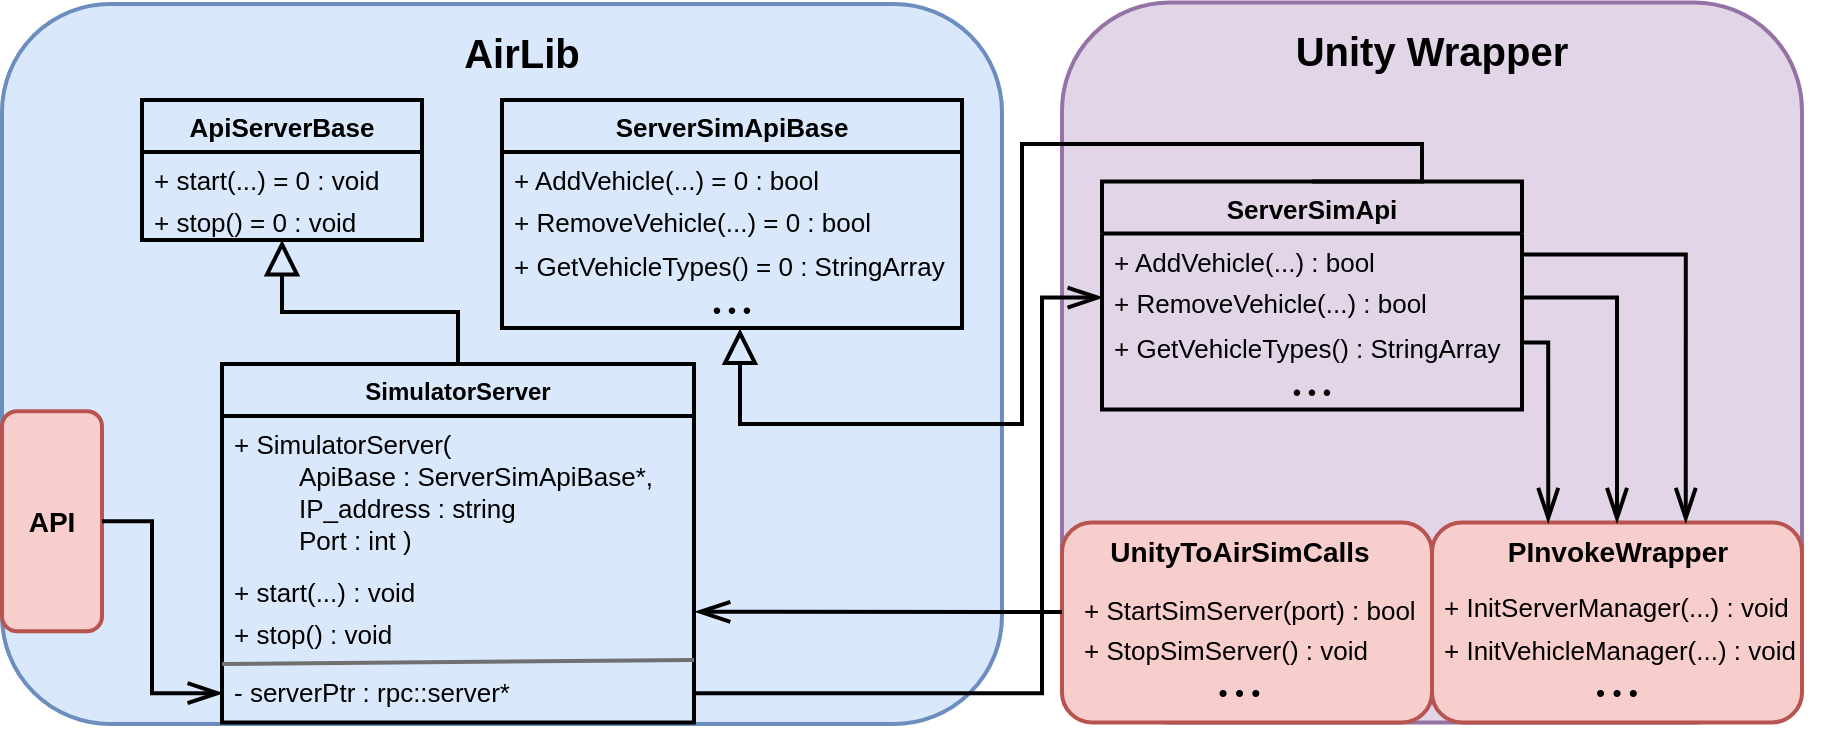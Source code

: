 <mxfile version="14.7.3" type="device"><diagram id="C5RBs43oDa-KdzZeNtuy" name="Page-1"><mxGraphModel dx="1185" dy="588" grid="1" gridSize="10" guides="1" tooltips="1" connect="1" arrows="1" fold="1" page="1" pageScale="1" pageWidth="827" pageHeight="1169" math="0" shadow="0"><root><mxCell id="WIyWlLk6GJQsqaUBKTNV-0"/><mxCell id="WIyWlLk6GJQsqaUBKTNV-1" parent="WIyWlLk6GJQsqaUBKTNV-0"/><mxCell id="LzdBWtfc6qWy3R7-sR77-2" value="" style="rounded=1;whiteSpace=wrap;html=1;fillColor=#e1d5e7;strokeColor=#9673a6;strokeWidth=2;" parent="WIyWlLk6GJQsqaUBKTNV-1" vertex="1"><mxGeometry x="570" y="39.2" width="370" height="360" as="geometry"/></mxCell><mxCell id="LzdBWtfc6qWy3R7-sR77-3" value="&lt;font style=&quot;font-size: 20px&quot;&gt;&lt;b&gt;Unity Wrapper&lt;/b&gt;&lt;/font&gt;" style="text;html=1;strokeColor=none;fillColor=none;align=center;verticalAlign=middle;whiteSpace=wrap;rounded=0;strokeWidth=2;" parent="WIyWlLk6GJQsqaUBKTNV-1" vertex="1"><mxGeometry x="660" y="55.2" width="190" height="16" as="geometry"/></mxCell><mxCell id="LzdBWtfc6qWy3R7-sR77-30" value="ServerSimApi" style="swimlane;fontStyle=1;childLayout=stackLayout;horizontal=1;startSize=26;fillColor=none;horizontalStack=0;resizeParent=1;resizeParentMax=0;resizeLast=0;collapsible=1;marginBottom=0;fontSize=13;strokeWidth=2;" parent="WIyWlLk6GJQsqaUBKTNV-1" vertex="1"><mxGeometry x="590" y="128.8" width="210" height="114.0" as="geometry"><mxRectangle x="220" y="60" width="130" height="26" as="alternateBounds"/></mxGeometry></mxCell><mxCell id="LzdBWtfc6qWy3R7-sR77-31" value="+ AddVehicle(...) : bool" style="text;strokeColor=none;fillColor=none;align=left;verticalAlign=top;spacingLeft=4;spacingRight=4;overflow=hidden;rotatable=0;points=[[0,0.5],[1,0.5]];portConstraint=eastwest;fontSize=13;strokeWidth=2;" parent="LzdBWtfc6qWy3R7-sR77-30" vertex="1"><mxGeometry y="26" width="210" height="20.8" as="geometry"/></mxCell><mxCell id="LzdBWtfc6qWy3R7-sR77-32" value="+ RemoveVehicle(...) : bool" style="text;strokeColor=none;fillColor=none;align=left;verticalAlign=top;spacingLeft=4;spacingRight=4;overflow=hidden;rotatable=0;points=[[0,0.5],[1,0.5]];portConstraint=eastwest;fontSize=13;strokeWidth=2;" parent="LzdBWtfc6qWy3R7-sR77-30" vertex="1"><mxGeometry y="46.8" width="210" height="22.4" as="geometry"/></mxCell><mxCell id="LzdBWtfc6qWy3R7-sR77-33" value="+ GetVehicleTypes() : StringArray" style="text;strokeColor=none;fillColor=none;align=left;verticalAlign=top;spacingLeft=4;spacingRight=4;overflow=hidden;rotatable=0;points=[[0,0.5],[1,0.5]];portConstraint=eastwest;fontSize=13;strokeWidth=2;" parent="LzdBWtfc6qWy3R7-sR77-30" vertex="1"><mxGeometry y="69.2" width="210" height="22.4" as="geometry"/></mxCell><mxCell id="LzdBWtfc6qWy3R7-sR77-34" value="• • •" style="text;strokeColor=none;fillColor=none;align=center;verticalAlign=top;spacingLeft=4;spacingRight=4;overflow=hidden;rotatable=0;points=[[0,0.5],[1,0.5]];portConstraint=eastwest;fontSize=12;strokeWidth=2;" parent="LzdBWtfc6qWy3R7-sR77-30" vertex="1"><mxGeometry y="91.6" width="210" height="22.4" as="geometry"/></mxCell><mxCell id="LzdBWtfc6qWy3R7-sR77-36" value="" style="rounded=1;whiteSpace=wrap;html=1;align=left;fillColor=#f8cecc;strokeColor=#b85450;strokeWidth=2;" parent="WIyWlLk6GJQsqaUBKTNV-1" vertex="1"><mxGeometry x="570" y="299.2" width="185" height="100" as="geometry"/></mxCell><mxCell id="LzdBWtfc6qWy3R7-sR77-37" value="&lt;b&gt;UnityToAirSimCalls&lt;/b&gt;" style="text;html=1;strokeColor=none;fillColor=none;align=center;verticalAlign=middle;whiteSpace=wrap;rounded=0;fontSize=14;strokeWidth=2;" parent="WIyWlLk6GJQsqaUBKTNV-1" vertex="1"><mxGeometry x="590" y="299.2" width="137.5" height="30" as="geometry"/></mxCell><mxCell id="LzdBWtfc6qWy3R7-sR77-64" value="" style="rounded=1;whiteSpace=wrap;html=1;align=left;fillColor=#f8cecc;strokeColor=#b85450;strokeWidth=2;" parent="WIyWlLk6GJQsqaUBKTNV-1" vertex="1"><mxGeometry x="755" y="299.2" width="185" height="100" as="geometry"/></mxCell><mxCell id="LzdBWtfc6qWy3R7-sR77-65" value="&lt;b&gt;PInvokeWrapper&lt;/b&gt;" style="text;html=1;strokeColor=none;fillColor=none;align=center;verticalAlign=middle;whiteSpace=wrap;rounded=0;fontSize=14;strokeWidth=2;" parent="WIyWlLk6GJQsqaUBKTNV-1" vertex="1"><mxGeometry x="778.75" y="299.2" width="137.5" height="30" as="geometry"/></mxCell><mxCell id="LzdBWtfc6qWy3R7-sR77-0" value="" style="rounded=1;whiteSpace=wrap;html=1;fillColor=#dae8fc;strokeColor=#6c8ebf;strokeWidth=2;" parent="WIyWlLk6GJQsqaUBKTNV-1" vertex="1"><mxGeometry x="40" y="40" width="500" height="360" as="geometry"/></mxCell><mxCell id="LzdBWtfc6qWy3R7-sR77-4" value="&lt;font style=&quot;font-size: 20px&quot;&gt;&lt;b&gt;AirLib&lt;/b&gt;&lt;/font&gt;" style="text;html=1;strokeColor=none;fillColor=none;align=center;verticalAlign=middle;whiteSpace=wrap;rounded=0;strokeWidth=2;" parent="WIyWlLk6GJQsqaUBKTNV-1" vertex="1"><mxGeometry x="205" y="56" width="190" height="16" as="geometry"/></mxCell><mxCell id="LzdBWtfc6qWy3R7-sR77-5" value="ApiServerBase" style="swimlane;fontStyle=1;childLayout=stackLayout;horizontal=1;startSize=26;fillColor=none;horizontalStack=0;resizeParent=1;resizeParentMax=0;resizeLast=0;collapsible=1;marginBottom=0;fontSize=13;strokeWidth=2;" parent="WIyWlLk6GJQsqaUBKTNV-1" vertex="1"><mxGeometry x="110" y="88" width="140" height="70" as="geometry"/></mxCell><mxCell id="LzdBWtfc6qWy3R7-sR77-6" value="+ start(...) = 0 : void " style="text;strokeColor=none;fillColor=none;align=left;verticalAlign=top;spacingLeft=4;spacingRight=4;overflow=hidden;rotatable=0;points=[[0,0.5],[1,0.5]];portConstraint=eastwest;fontSize=13;strokeWidth=2;" parent="LzdBWtfc6qWy3R7-sR77-5" vertex="1"><mxGeometry y="26" width="140" height="20.8" as="geometry"/></mxCell><mxCell id="LzdBWtfc6qWy3R7-sR77-7" value="+ stop() = 0 : void" style="text;strokeColor=none;fillColor=none;align=left;verticalAlign=top;spacingLeft=4;spacingRight=4;overflow=hidden;rotatable=0;points=[[0,0.5],[1,0.5]];portConstraint=eastwest;fontSize=13;strokeWidth=2;" parent="LzdBWtfc6qWy3R7-sR77-5" vertex="1"><mxGeometry y="46.8" width="140" height="23.2" as="geometry"/></mxCell><mxCell id="LzdBWtfc6qWy3R7-sR77-21" style="edgeStyle=orthogonalEdgeStyle;rounded=0;orthogonalLoop=1;jettySize=auto;html=1;exitX=0.5;exitY=0;exitDx=0;exitDy=0;entryX=0.5;entryY=1;entryDx=0;entryDy=0;endArrow=block;endFill=0;strokeWidth=2;endSize=13;" parent="WIyWlLk6GJQsqaUBKTNV-1" source="LzdBWtfc6qWy3R7-sR77-9" target="LzdBWtfc6qWy3R7-sR77-5" edge="1"><mxGeometry x="40" y="40" as="geometry"/></mxCell><mxCell id="LzdBWtfc6qWy3R7-sR77-23" value="ServerSimApiBase" style="swimlane;fontStyle=1;childLayout=stackLayout;horizontal=1;startSize=26;fillColor=none;horizontalStack=0;resizeParent=1;resizeParentMax=0;resizeLast=0;collapsible=1;marginBottom=0;fontSize=13;strokeWidth=2;" parent="WIyWlLk6GJQsqaUBKTNV-1" vertex="1"><mxGeometry x="290" y="88" width="230" height="114.0" as="geometry"><mxRectangle x="220" y="60" width="130" height="26" as="alternateBounds"/></mxGeometry></mxCell><mxCell id="LzdBWtfc6qWy3R7-sR77-24" value="+ AddVehicle(...) = 0 : bool" style="text;strokeColor=none;fillColor=none;align=left;verticalAlign=top;spacingLeft=4;spacingRight=4;overflow=hidden;rotatable=0;points=[[0,0.5],[1,0.5]];portConstraint=eastwest;fontSize=13;strokeWidth=2;" parent="LzdBWtfc6qWy3R7-sR77-23" vertex="1"><mxGeometry y="26" width="230" height="20.8" as="geometry"/></mxCell><mxCell id="LzdBWtfc6qWy3R7-sR77-25" value="+ RemoveVehicle(...) = 0 : bool" style="text;strokeColor=none;fillColor=none;align=left;verticalAlign=top;spacingLeft=4;spacingRight=4;overflow=hidden;rotatable=0;points=[[0,0.5],[1,0.5]];portConstraint=eastwest;fontSize=13;strokeWidth=2;" parent="LzdBWtfc6qWy3R7-sR77-23" vertex="1"><mxGeometry y="46.8" width="230" height="22.4" as="geometry"/></mxCell><mxCell id="LzdBWtfc6qWy3R7-sR77-27" value="+ GetVehicleTypes() = 0 : StringArray" style="text;strokeColor=none;fillColor=none;align=left;verticalAlign=top;spacingLeft=4;spacingRight=4;overflow=hidden;rotatable=0;points=[[0,0.5],[1,0.5]];portConstraint=eastwest;fontSize=13;strokeWidth=2;" parent="LzdBWtfc6qWy3R7-sR77-23" vertex="1"><mxGeometry y="69.2" width="230" height="22.4" as="geometry"/></mxCell><mxCell id="LzdBWtfc6qWy3R7-sR77-28" value="• • •" style="text;strokeColor=none;fillColor=none;align=center;verticalAlign=top;spacingLeft=4;spacingRight=4;overflow=hidden;rotatable=0;points=[[0,0.5],[1,0.5]];portConstraint=eastwest;fontSize=12;fontStyle=0;strokeWidth=2;" parent="LzdBWtfc6qWy3R7-sR77-23" vertex="1"><mxGeometry y="91.6" width="230" height="22.4" as="geometry"/></mxCell><mxCell id="LzdBWtfc6qWy3R7-sR77-67" style="edgeStyle=orthogonalEdgeStyle;rounded=0;orthogonalLoop=1;jettySize=auto;html=1;exitX=1;exitY=0.5;exitDx=0;exitDy=0;entryX=0.75;entryY=0;entryDx=0;entryDy=0;fontSize=14;endArrow=openThin;endFill=0;endSize=13;strokeWidth=2;" parent="WIyWlLk6GJQsqaUBKTNV-1" source="LzdBWtfc6qWy3R7-sR77-31" target="LzdBWtfc6qWy3R7-sR77-65" edge="1"><mxGeometry relative="1" as="geometry"/></mxCell><mxCell id="LzdBWtfc6qWy3R7-sR77-68" style="edgeStyle=orthogonalEdgeStyle;rounded=0;orthogonalLoop=1;jettySize=auto;html=1;exitX=1;exitY=0.5;exitDx=0;exitDy=0;entryX=0.5;entryY=0;entryDx=0;entryDy=0;fontSize=14;endArrow=openThin;endFill=0;endSize=13;strokeWidth=2;" parent="WIyWlLk6GJQsqaUBKTNV-1" source="LzdBWtfc6qWy3R7-sR77-32" target="LzdBWtfc6qWy3R7-sR77-65" edge="1"><mxGeometry relative="1" as="geometry"/></mxCell><mxCell id="LzdBWtfc6qWy3R7-sR77-69" style="edgeStyle=orthogonalEdgeStyle;rounded=0;orthogonalLoop=1;jettySize=auto;html=1;exitX=1;exitY=0.5;exitDx=0;exitDy=0;entryX=0.25;entryY=0;entryDx=0;entryDy=0;fontSize=14;endArrow=openThin;endFill=0;endSize=13;strokeWidth=2;" parent="WIyWlLk6GJQsqaUBKTNV-1" source="LzdBWtfc6qWy3R7-sR77-33" target="LzdBWtfc6qWy3R7-sR77-65" edge="1"><mxGeometry relative="1" as="geometry"><Array as="points"><mxPoint x="813" y="209"/></Array></mxGeometry></mxCell><mxCell id="LzdBWtfc6qWy3R7-sR77-35" style="edgeStyle=orthogonalEdgeStyle;rounded=0;orthogonalLoop=1;jettySize=auto;html=1;entryX=0.516;entryY=1.012;entryDx=0;entryDy=0;endArrow=block;endFill=0;strokeWidth=2;endSize=13;entryPerimeter=0;exitX=0.5;exitY=0;exitDx=0;exitDy=0;" parent="WIyWlLk6GJQsqaUBKTNV-1" source="LzdBWtfc6qWy3R7-sR77-30" target="LzdBWtfc6qWy3R7-sR77-28" edge="1"><mxGeometry relative="1" as="geometry"><mxPoint x="710" y="130" as="sourcePoint"/><mxPoint x="174" y="228" as="targetPoint"/><Array as="points"><mxPoint x="750" y="129"/><mxPoint x="750" y="110"/><mxPoint x="550" y="110"/><mxPoint x="550" y="250"/><mxPoint x="409" y="250"/><mxPoint x="409" y="202"/></Array></mxGeometry></mxCell><mxCell id="LzdBWtfc6qWy3R7-sR77-29" style="edgeStyle=orthogonalEdgeStyle;rounded=0;orthogonalLoop=1;jettySize=auto;html=1;endArrow=openThin;endFill=0;endSize=13;strokeWidth=2;exitX=1;exitY=0.5;exitDx=0;exitDy=0;entryX=0;entryY=0.5;entryDx=0;entryDy=0;" parent="WIyWlLk6GJQsqaUBKTNV-1" source="x3IUgrSvXwjD8prTIvm9-9" target="LzdBWtfc6qWy3R7-sR77-32" edge="1"><mxGeometry relative="1" as="geometry"><mxPoint x="650" y="180" as="targetPoint"/><Array as="points"><mxPoint x="560" y="385"/><mxPoint x="560" y="187"/></Array><mxPoint x="322" y="275" as="sourcePoint"/></mxGeometry></mxCell><mxCell id="LzdBWtfc6qWy3R7-sR77-71" style="edgeStyle=orthogonalEdgeStyle;rounded=0;orthogonalLoop=1;jettySize=auto;html=1;fontSize=14;endArrow=openThin;endFill=0;endSize=13;strokeWidth=2;entryX=1.004;entryY=0.106;entryDx=0;entryDy=0;entryPerimeter=0;" parent="WIyWlLk6GJQsqaUBKTNV-1" target="LzdBWtfc6qWy3R7-sR77-12" edge="1"><mxGeometry relative="1" as="geometry"><mxPoint x="330" y="324" as="targetPoint"/><Array as="points"><mxPoint x="570" y="344"/></Array><mxPoint x="570" y="344" as="sourcePoint"/></mxGeometry></mxCell><mxCell id="LzdBWtfc6qWy3R7-sR77-79" value="+ StartSimServer(port) : bool" style="text;strokeColor=none;fillColor=none;align=left;verticalAlign=top;spacingLeft=4;spacingRight=4;overflow=hidden;rotatable=0;points=[[0,0.5],[1,0.5]];portConstraint=eastwest;fontSize=13;strokeWidth=2;" parent="WIyWlLk6GJQsqaUBKTNV-1" vertex="1"><mxGeometry x="575" y="329.2" width="180" height="26" as="geometry"/></mxCell><mxCell id="LzdBWtfc6qWy3R7-sR77-82" value="+ StopSimServer() : void" style="text;strokeColor=none;fillColor=none;align=left;verticalAlign=top;spacingLeft=4;spacingRight=4;overflow=hidden;rotatable=0;points=[[0,0.5],[1,0.5]];portConstraint=eastwest;fontSize=13;strokeWidth=2;" parent="WIyWlLk6GJQsqaUBKTNV-1" vertex="1"><mxGeometry x="575" y="349.2" width="170" height="26" as="geometry"/></mxCell><mxCell id="LzdBWtfc6qWy3R7-sR77-83" value="• • •" style="text;strokeColor=none;fillColor=none;align=center;verticalAlign=top;spacingLeft=4;spacingRight=4;overflow=hidden;rotatable=0;points=[[0,0.5],[1,0.5]];portConstraint=eastwest;fontSize=13;strokeWidth=2;" parent="WIyWlLk6GJQsqaUBKTNV-1" vertex="1"><mxGeometry x="573.75" y="370" width="170" height="29.2" as="geometry"/></mxCell><mxCell id="LzdBWtfc6qWy3R7-sR77-84" value="+ InitVehicleManager(...) : void" style="text;strokeColor=none;fillColor=none;align=left;verticalAlign=top;spacingLeft=4;spacingRight=4;overflow=hidden;rotatable=0;points=[[0,0.5],[1,0.5]];portConstraint=eastwest;fontSize=13;strokeWidth=2;" parent="WIyWlLk6GJQsqaUBKTNV-1" vertex="1"><mxGeometry x="755" y="349.2" width="195" height="26" as="geometry"/></mxCell><mxCell id="LzdBWtfc6qWy3R7-sR77-85" value="+ InitServerManager(...) : void" style="text;strokeColor=none;fillColor=none;align=left;verticalAlign=top;spacingLeft=4;spacingRight=4;overflow=hidden;rotatable=0;points=[[0,0.5],[1,0.5]];portConstraint=eastwest;fontSize=13;strokeWidth=2;" parent="WIyWlLk6GJQsqaUBKTNV-1" vertex="1"><mxGeometry x="755" y="327.6" width="185" height="26" as="geometry"/></mxCell><mxCell id="LzdBWtfc6qWy3R7-sR77-87" value="• • •" style="text;strokeColor=none;fillColor=none;align=center;verticalAlign=top;spacingLeft=4;spacingRight=4;overflow=hidden;rotatable=0;points=[[0,0.5],[1,0.5]];portConstraint=eastwest;fontSize=13;strokeWidth=2;" parent="WIyWlLk6GJQsqaUBKTNV-1" vertex="1"><mxGeometry x="762.5" y="370" width="170" height="29.2" as="geometry"/></mxCell><mxCell id="x3IUgrSvXwjD8prTIvm9-1" value="" style="rounded=1;whiteSpace=wrap;html=1;fillColor=#f8cecc;strokeColor=#b85450;strokeWidth=2;" vertex="1" parent="WIyWlLk6GJQsqaUBKTNV-1"><mxGeometry x="40" y="243.6" width="50" height="110" as="geometry"/></mxCell><mxCell id="x3IUgrSvXwjD8prTIvm9-5" style="edgeStyle=orthogonalEdgeStyle;rounded=0;orthogonalLoop=1;jettySize=auto;html=1;endArrow=openThin;endFill=0;endSize=13;strokeWidth=2;exitX=1;exitY=0.5;exitDx=0;exitDy=0;entryX=0;entryY=0.5;entryDx=0;entryDy=0;" edge="1" parent="WIyWlLk6GJQsqaUBKTNV-1" source="x3IUgrSvXwjD8prTIvm9-1" target="x3IUgrSvXwjD8prTIvm9-9"><mxGeometry relative="1" as="geometry"><mxPoint x="100" y="274" as="targetPoint"/><Array as="points"/><mxPoint x="396" y="285" as="sourcePoint"/></mxGeometry></mxCell><mxCell id="x3IUgrSvXwjD8prTIvm9-6" value="&lt;b&gt;API&lt;/b&gt;" style="text;html=1;strokeColor=none;fillColor=none;align=center;verticalAlign=middle;whiteSpace=wrap;rounded=0;fontSize=14;strokeWidth=2;" vertex="1" parent="WIyWlLk6GJQsqaUBKTNV-1"><mxGeometry x="48.13" y="283.6" width="33.75" height="30" as="geometry"/></mxCell><mxCell id="LzdBWtfc6qWy3R7-sR77-9" value="SimulatorServer" style="swimlane;fontStyle=1;childLayout=stackLayout;horizontal=1;startSize=26;fillColor=none;horizontalStack=0;resizeParent=1;resizeParentMax=0;resizeLast=0;collapsible=1;marginBottom=0;strokeWidth=2;" parent="WIyWlLk6GJQsqaUBKTNV-1" vertex="1"><mxGeometry x="150" y="220" width="236" height="179.2" as="geometry"/></mxCell><mxCell id="x3IUgrSvXwjD8prTIvm9-10" value="" style="endArrow=none;html=1;exitX=0.004;exitY=-0.034;exitDx=0;exitDy=0;exitPerimeter=0;entryX=1;entryY=-0.068;entryDx=0;entryDy=0;entryPerimeter=0;fontSize=5;fontColor=#8A8A8A;strokeColor=#707070;rounded=0;strokeWidth=2;" edge="1" parent="LzdBWtfc6qWy3R7-sR77-9" target="x3IUgrSvXwjD8prTIvm9-9"><mxGeometry width="50" height="50" relative="1" as="geometry"><mxPoint x="0.004" y="149.997" as="sourcePoint"/><mxPoint x="236.948" y="147.982" as="targetPoint"/></mxGeometry></mxCell><mxCell id="LzdBWtfc6qWy3R7-sR77-10" value="+ SimulatorServer(&#10;         ApiBase : ServerSimApiBase*,&#10;         IP_address : string&#10;         Port : int )" style="text;strokeColor=none;fillColor=none;align=left;verticalAlign=top;spacingLeft=4;spacingRight=4;overflow=hidden;rotatable=0;points=[[0,0.5],[1,0.5]];portConstraint=eastwest;fontSize=13;strokeWidth=2;" parent="LzdBWtfc6qWy3R7-sR77-9" vertex="1"><mxGeometry y="26" width="236" height="74" as="geometry"/></mxCell><mxCell id="LzdBWtfc6qWy3R7-sR77-11" value="+ start(...) : void " style="text;strokeColor=none;fillColor=none;align=left;verticalAlign=top;spacingLeft=4;spacingRight=4;overflow=hidden;rotatable=0;points=[[0,0.5],[1,0.5]];portConstraint=eastwest;fontSize=13;strokeWidth=2;" parent="LzdBWtfc6qWy3R7-sR77-9" vertex="1"><mxGeometry y="100" width="236" height="20.8" as="geometry"/></mxCell><mxCell id="LzdBWtfc6qWy3R7-sR77-12" value="+ stop() : void" style="text;strokeColor=none;fillColor=none;align=left;verticalAlign=top;spacingLeft=4;spacingRight=4;overflow=hidden;rotatable=0;points=[[0,0.5],[1,0.5]];portConstraint=eastwest;fontSize=13;strokeWidth=2;" parent="LzdBWtfc6qWy3R7-sR77-9" vertex="1"><mxGeometry y="120.8" width="236" height="29.2" as="geometry"/></mxCell><mxCell id="x3IUgrSvXwjD8prTIvm9-9" value="- serverPtr : rpc::server*" style="text;strokeColor=none;fillColor=none;align=left;verticalAlign=top;spacingLeft=4;spacingRight=4;overflow=hidden;rotatable=0;points=[[0,0.5],[1,0.5]];portConstraint=eastwest;fontSize=13;strokeWidth=2;" vertex="1" parent="LzdBWtfc6qWy3R7-sR77-9"><mxGeometry y="150" width="236" height="29.2" as="geometry"/></mxCell></root></mxGraphModel></diagram></mxfile>